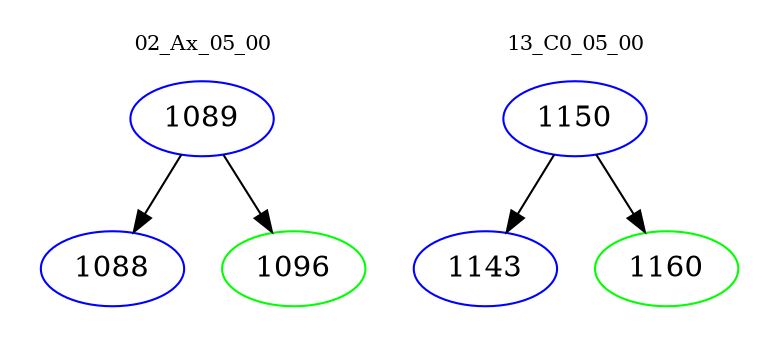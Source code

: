 digraph{
subgraph cluster_0 {
color = white
label = "02_Ax_05_00";
fontsize=10;
T0_1089 [label="1089", color="blue"]
T0_1089 -> T0_1088 [color="black"]
T0_1088 [label="1088", color="blue"]
T0_1089 -> T0_1096 [color="black"]
T0_1096 [label="1096", color="green"]
}
subgraph cluster_1 {
color = white
label = "13_C0_05_00";
fontsize=10;
T1_1150 [label="1150", color="blue"]
T1_1150 -> T1_1143 [color="black"]
T1_1143 [label="1143", color="blue"]
T1_1150 -> T1_1160 [color="black"]
T1_1160 [label="1160", color="green"]
}
}

